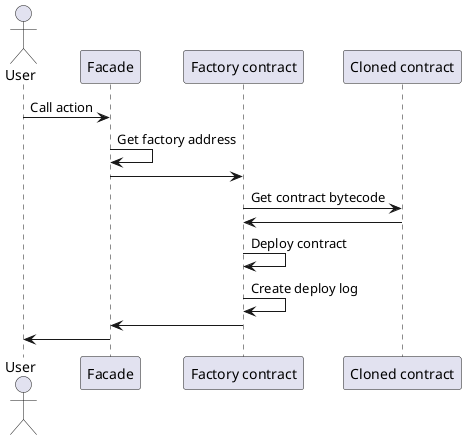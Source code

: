 @startuml
actor       User as user
participant Facade as facade
participant "Factory contract" as factory
participant "Cloned contract" as contract

user -> facade : Call action
facade -> facade : Get factory address
facade -> factory
factory -> contract : Get contract bytecode
contract -> factory
factory -> factory : Deploy contract
factory -> factory : Create deploy log
factory -> facade
facade -> user
@enduml
